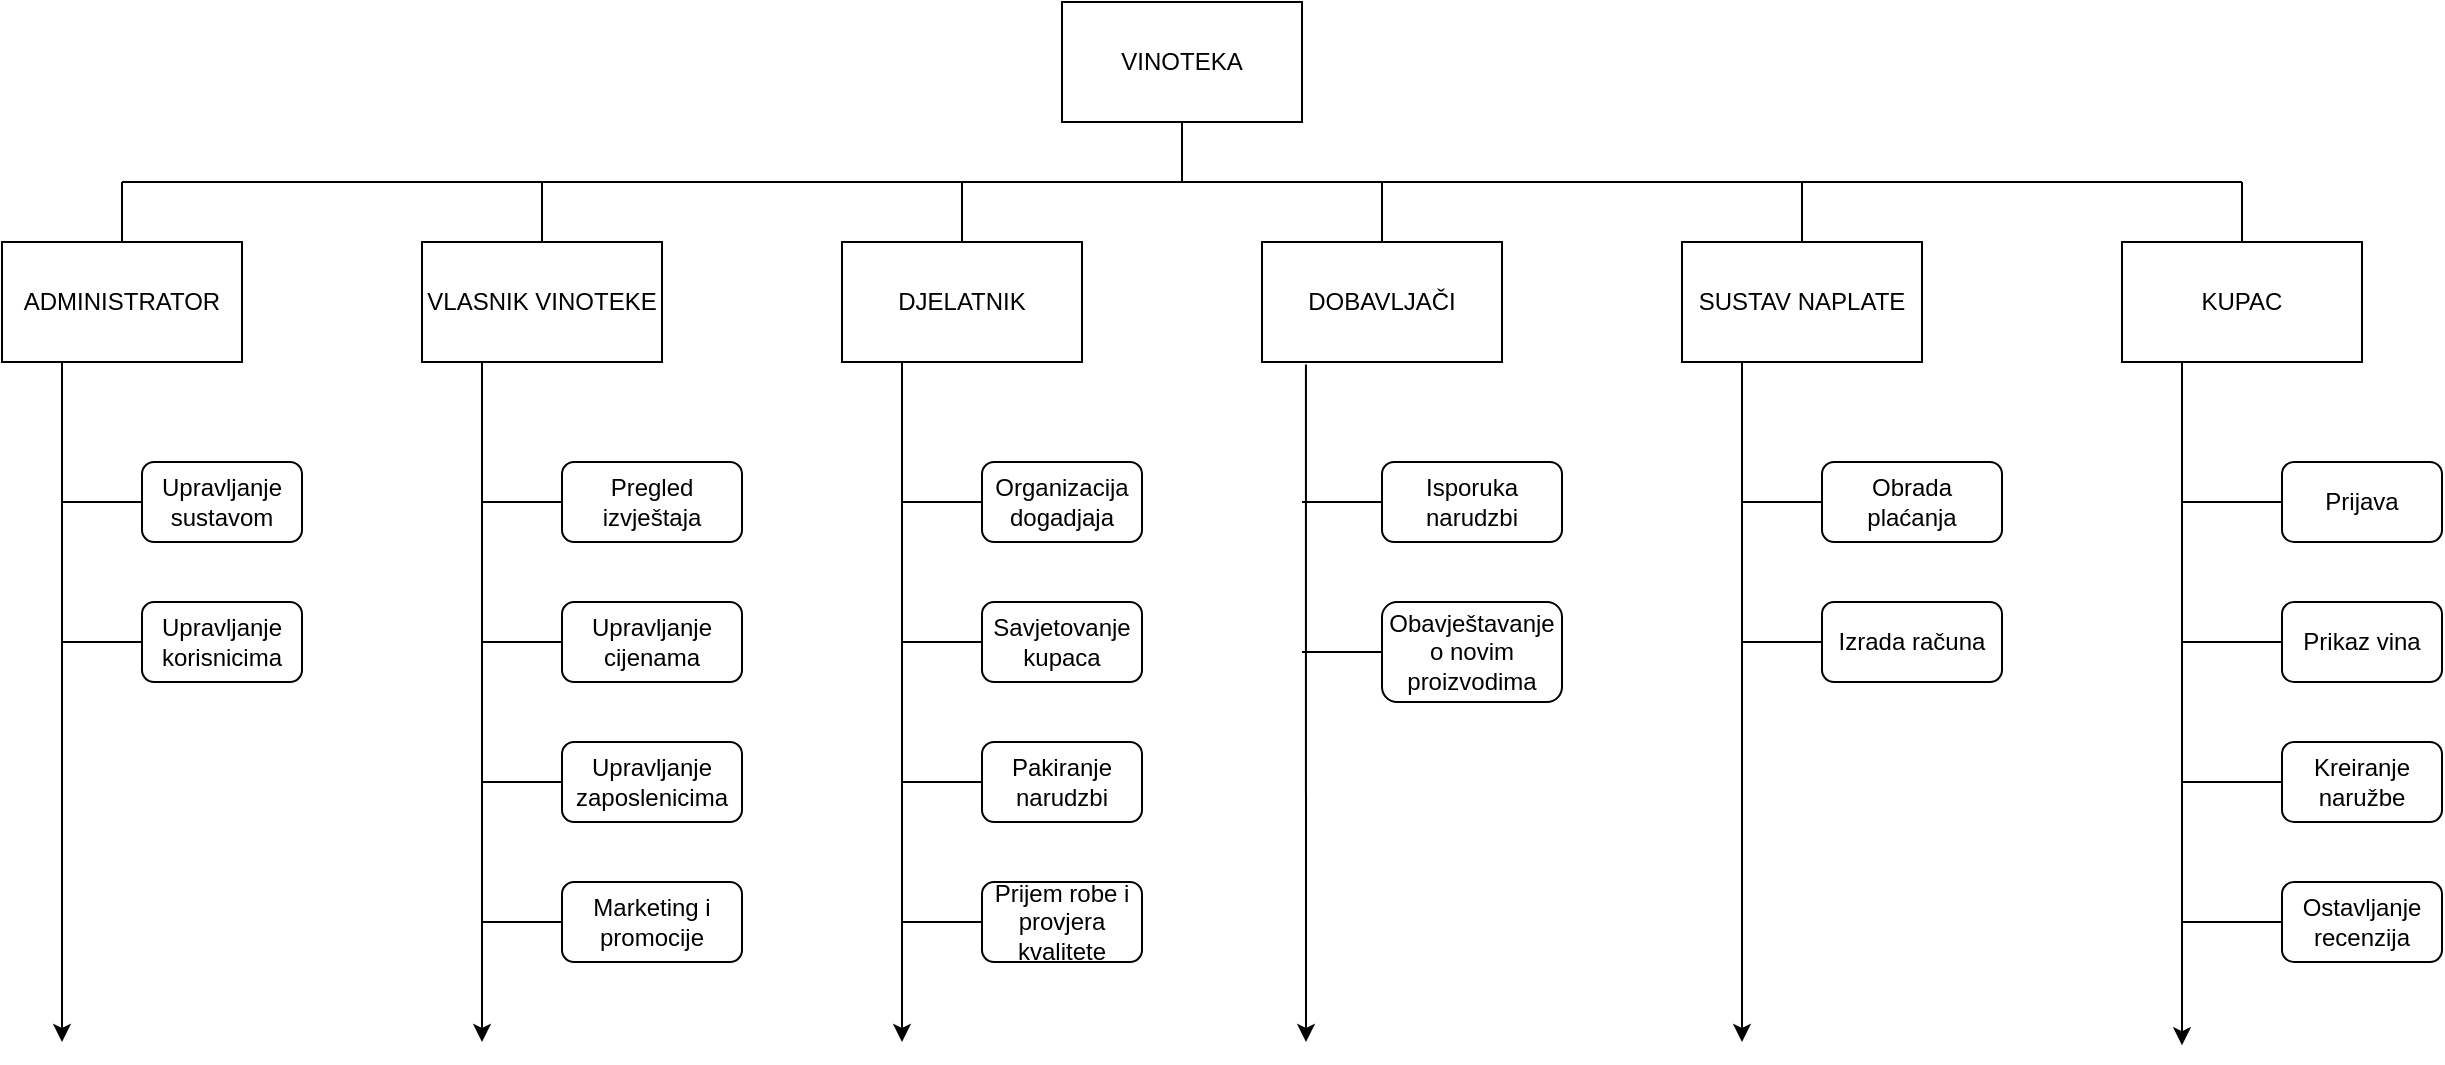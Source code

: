 <mxfile version="27.0.9">
  <diagram name="Page-1" id="eWVmLL3lOaKwYkU0-vPd">
    <mxGraphModel dx="1489" dy="753" grid="1" gridSize="10" guides="1" tooltips="1" connect="1" arrows="1" fold="1" page="1" pageScale="1" pageWidth="827" pageHeight="1169" math="0" shadow="0">
      <root>
        <mxCell id="0" />
        <mxCell id="1" parent="0" />
        <mxCell id="A0G1zI7G_Fe-nSzOmdGA-1" value="VINOTEKA" style="rounded=0;whiteSpace=wrap;html=1;" vertex="1" parent="1">
          <mxGeometry x="530" width="120" height="60" as="geometry" />
        </mxCell>
        <mxCell id="A0G1zI7G_Fe-nSzOmdGA-2" value="DOBAVLJAČI" style="rounded=0;whiteSpace=wrap;html=1;" vertex="1" parent="1">
          <mxGeometry x="630" y="120" width="120" height="60" as="geometry" />
        </mxCell>
        <mxCell id="A0G1zI7G_Fe-nSzOmdGA-3" value="DJELATNIK" style="rounded=0;whiteSpace=wrap;html=1;" vertex="1" parent="1">
          <mxGeometry x="420" y="120" width="120" height="60" as="geometry" />
        </mxCell>
        <mxCell id="A0G1zI7G_Fe-nSzOmdGA-4" value="VLASNIK VINOTEKE" style="rounded=0;whiteSpace=wrap;html=1;" vertex="1" parent="1">
          <mxGeometry x="210" y="120" width="120" height="60" as="geometry" />
        </mxCell>
        <mxCell id="A0G1zI7G_Fe-nSzOmdGA-5" value="ADMINISTRATOR" style="rounded=0;whiteSpace=wrap;html=1;" vertex="1" parent="1">
          <mxGeometry y="120" width="120" height="60" as="geometry" />
        </mxCell>
        <mxCell id="A0G1zI7G_Fe-nSzOmdGA-6" value="SUSTAV NAPLATE" style="rounded=0;whiteSpace=wrap;html=1;" vertex="1" parent="1">
          <mxGeometry x="840" y="120" width="120" height="60" as="geometry" />
        </mxCell>
        <mxCell id="A0G1zI7G_Fe-nSzOmdGA-7" value="Izrada računa" style="rounded=1;whiteSpace=wrap;html=1;" vertex="1" parent="1">
          <mxGeometry x="910" y="300" width="90" height="40" as="geometry" />
        </mxCell>
        <mxCell id="A0G1zI7G_Fe-nSzOmdGA-8" value="Obrada plaćanja" style="rounded=1;whiteSpace=wrap;html=1;" vertex="1" parent="1">
          <mxGeometry x="910" y="230" width="90" height="40" as="geometry" />
        </mxCell>
        <mxCell id="A0G1zI7G_Fe-nSzOmdGA-9" value="Upravljanje cijenama" style="rounded=1;whiteSpace=wrap;html=1;" vertex="1" parent="1">
          <mxGeometry x="280" y="300" width="90" height="40" as="geometry" />
        </mxCell>
        <mxCell id="A0G1zI7G_Fe-nSzOmdGA-10" value="Marketing i promocije" style="rounded=1;whiteSpace=wrap;html=1;" vertex="1" parent="1">
          <mxGeometry x="280" y="440" width="90" height="40" as="geometry" />
        </mxCell>
        <mxCell id="A0G1zI7G_Fe-nSzOmdGA-11" value="Pregled izvještaja" style="rounded=1;whiteSpace=wrap;html=1;" vertex="1" parent="1">
          <mxGeometry x="280" y="230" width="90" height="40" as="geometry" />
        </mxCell>
        <mxCell id="A0G1zI7G_Fe-nSzOmdGA-12" value="Isporuka narudzbi" style="rounded=1;whiteSpace=wrap;html=1;" vertex="1" parent="1">
          <mxGeometry x="690" y="230" width="90" height="40" as="geometry" />
        </mxCell>
        <mxCell id="A0G1zI7G_Fe-nSzOmdGA-13" value="Organizacija dogadjaja" style="rounded=1;whiteSpace=wrap;html=1;" vertex="1" parent="1">
          <mxGeometry x="490" y="230" width="80" height="40" as="geometry" />
        </mxCell>
        <mxCell id="A0G1zI7G_Fe-nSzOmdGA-14" value="Pakiranje narudzbi" style="rounded=1;whiteSpace=wrap;html=1;" vertex="1" parent="1">
          <mxGeometry x="490" y="370" width="80" height="40" as="geometry" />
        </mxCell>
        <mxCell id="A0G1zI7G_Fe-nSzOmdGA-15" value="Upravljanje sustavom" style="rounded=1;whiteSpace=wrap;html=1;" vertex="1" parent="1">
          <mxGeometry x="70" y="230" width="80" height="40" as="geometry" />
        </mxCell>
        <mxCell id="A0G1zI7G_Fe-nSzOmdGA-16" value="Upravljanje korisnicima" style="rounded=1;whiteSpace=wrap;html=1;" vertex="1" parent="1">
          <mxGeometry x="70" y="300" width="80" height="40" as="geometry" />
        </mxCell>
        <mxCell id="A0G1zI7G_Fe-nSzOmdGA-17" value="Upravljanje zaposlenicima" style="rounded=1;whiteSpace=wrap;html=1;" vertex="1" parent="1">
          <mxGeometry x="280" y="370" width="90" height="40" as="geometry" />
        </mxCell>
        <mxCell id="A0G1zI7G_Fe-nSzOmdGA-18" value="Savjetovanje kupaca" style="rounded=1;whiteSpace=wrap;html=1;" vertex="1" parent="1">
          <mxGeometry x="490" y="300" width="80" height="40" as="geometry" />
        </mxCell>
        <mxCell id="A0G1zI7G_Fe-nSzOmdGA-19" value="Prijem robe i provjera kvalitete" style="rounded=1;whiteSpace=wrap;html=1;" vertex="1" parent="1">
          <mxGeometry x="490" y="440" width="80" height="40" as="geometry" />
        </mxCell>
        <mxCell id="A0G1zI7G_Fe-nSzOmdGA-20" value="Obavještavanje o novim proizvodima" style="rounded=1;whiteSpace=wrap;html=1;" vertex="1" parent="1">
          <mxGeometry x="690" y="300" width="90" height="50" as="geometry" />
        </mxCell>
        <mxCell id="A0G1zI7G_Fe-nSzOmdGA-21" value="" style="endArrow=none;html=1;rounded=0;" edge="1" parent="1">
          <mxGeometry width="50" height="50" relative="1" as="geometry">
            <mxPoint x="60" y="90" as="sourcePoint" />
            <mxPoint x="1120" y="90" as="targetPoint" />
          </mxGeometry>
        </mxCell>
        <mxCell id="A0G1zI7G_Fe-nSzOmdGA-22" value="" style="endArrow=none;html=1;rounded=0;entryX=0.5;entryY=0;entryDx=0;entryDy=0;" edge="1" parent="1" target="A0G1zI7G_Fe-nSzOmdGA-5">
          <mxGeometry width="50" height="50" relative="1" as="geometry">
            <mxPoint x="60" y="90" as="sourcePoint" />
            <mxPoint x="540" y="190" as="targetPoint" />
          </mxGeometry>
        </mxCell>
        <mxCell id="A0G1zI7G_Fe-nSzOmdGA-23" value="" style="endArrow=none;html=1;rounded=0;exitX=0.5;exitY=0;exitDx=0;exitDy=0;" edge="1" parent="1" source="A0G1zI7G_Fe-nSzOmdGA-4">
          <mxGeometry width="50" height="50" relative="1" as="geometry">
            <mxPoint x="490" y="240" as="sourcePoint" />
            <mxPoint x="270" y="90" as="targetPoint" />
          </mxGeometry>
        </mxCell>
        <mxCell id="A0G1zI7G_Fe-nSzOmdGA-24" value="" style="endArrow=none;html=1;rounded=0;exitX=0.5;exitY=0;exitDx=0;exitDy=0;" edge="1" parent="1" source="A0G1zI7G_Fe-nSzOmdGA-3">
          <mxGeometry width="50" height="50" relative="1" as="geometry">
            <mxPoint x="490" y="240" as="sourcePoint" />
            <mxPoint x="480" y="90" as="targetPoint" />
          </mxGeometry>
        </mxCell>
        <mxCell id="A0G1zI7G_Fe-nSzOmdGA-25" value="" style="endArrow=none;html=1;rounded=0;exitX=0.5;exitY=0;exitDx=0;exitDy=0;" edge="1" parent="1" source="A0G1zI7G_Fe-nSzOmdGA-2">
          <mxGeometry width="50" height="50" relative="1" as="geometry">
            <mxPoint x="490" y="240" as="sourcePoint" />
            <mxPoint x="690" y="90" as="targetPoint" />
          </mxGeometry>
        </mxCell>
        <mxCell id="A0G1zI7G_Fe-nSzOmdGA-26" value="" style="endArrow=none;html=1;rounded=0;exitX=0.5;exitY=0;exitDx=0;exitDy=0;" edge="1" parent="1" source="A0G1zI7G_Fe-nSzOmdGA-6">
          <mxGeometry width="50" height="50" relative="1" as="geometry">
            <mxPoint x="490" y="240" as="sourcePoint" />
            <mxPoint x="900" y="90" as="targetPoint" />
          </mxGeometry>
        </mxCell>
        <mxCell id="A0G1zI7G_Fe-nSzOmdGA-27" value="" style="endArrow=classic;html=1;rounded=0;exitX=0.25;exitY=1;exitDx=0;exitDy=0;" edge="1" parent="1" source="A0G1zI7G_Fe-nSzOmdGA-5">
          <mxGeometry width="50" height="50" relative="1" as="geometry">
            <mxPoint x="490" y="240" as="sourcePoint" />
            <mxPoint x="30" y="520" as="targetPoint" />
          </mxGeometry>
        </mxCell>
        <mxCell id="A0G1zI7G_Fe-nSzOmdGA-28" value="" style="endArrow=classic;html=1;rounded=0;exitX=0.25;exitY=1;exitDx=0;exitDy=0;" edge="1" parent="1" source="A0G1zI7G_Fe-nSzOmdGA-4">
          <mxGeometry width="50" height="50" relative="1" as="geometry">
            <mxPoint x="490" y="440" as="sourcePoint" />
            <mxPoint x="240" y="520" as="targetPoint" />
            <Array as="points">
              <mxPoint x="240" y="340" />
            </Array>
          </mxGeometry>
        </mxCell>
        <mxCell id="A0G1zI7G_Fe-nSzOmdGA-29" value="" style="endArrow=classic;html=1;rounded=0;exitX=0.25;exitY=1;exitDx=0;exitDy=0;" edge="1" parent="1" source="A0G1zI7G_Fe-nSzOmdGA-3">
          <mxGeometry width="50" height="50" relative="1" as="geometry">
            <mxPoint x="490" y="370" as="sourcePoint" />
            <mxPoint x="450" y="520" as="targetPoint" />
          </mxGeometry>
        </mxCell>
        <mxCell id="A0G1zI7G_Fe-nSzOmdGA-30" value="" style="endArrow=classic;html=1;rounded=0;exitX=0.183;exitY=1.02;exitDx=0;exitDy=0;exitPerimeter=0;" edge="1" parent="1" source="A0G1zI7G_Fe-nSzOmdGA-2">
          <mxGeometry width="50" height="50" relative="1" as="geometry">
            <mxPoint x="490" y="370" as="sourcePoint" />
            <mxPoint x="652" y="520" as="targetPoint" />
          </mxGeometry>
        </mxCell>
        <mxCell id="A0G1zI7G_Fe-nSzOmdGA-31" value="" style="endArrow=classic;html=1;rounded=0;exitX=0.25;exitY=1;exitDx=0;exitDy=0;" edge="1" parent="1" source="A0G1zI7G_Fe-nSzOmdGA-6">
          <mxGeometry width="50" height="50" relative="1" as="geometry">
            <mxPoint x="490" y="370" as="sourcePoint" />
            <mxPoint x="870" y="520" as="targetPoint" />
          </mxGeometry>
        </mxCell>
        <mxCell id="A0G1zI7G_Fe-nSzOmdGA-32" value="" style="endArrow=none;html=1;rounded=0;exitX=0;exitY=0.5;exitDx=0;exitDy=0;" edge="1" parent="1" source="A0G1zI7G_Fe-nSzOmdGA-15">
          <mxGeometry width="50" height="50" relative="1" as="geometry">
            <mxPoint x="490" y="330" as="sourcePoint" />
            <mxPoint x="30" y="250" as="targetPoint" />
          </mxGeometry>
        </mxCell>
        <mxCell id="A0G1zI7G_Fe-nSzOmdGA-33" value="" style="endArrow=none;html=1;rounded=0;exitX=0;exitY=0.5;exitDx=0;exitDy=0;" edge="1" parent="1" source="A0G1zI7G_Fe-nSzOmdGA-16">
          <mxGeometry width="50" height="50" relative="1" as="geometry">
            <mxPoint x="490" y="330" as="sourcePoint" />
            <mxPoint x="30" y="320" as="targetPoint" />
          </mxGeometry>
        </mxCell>
        <mxCell id="A0G1zI7G_Fe-nSzOmdGA-34" value="" style="endArrow=none;html=1;rounded=0;exitX=0;exitY=0.5;exitDx=0;exitDy=0;" edge="1" parent="1" source="A0G1zI7G_Fe-nSzOmdGA-11">
          <mxGeometry width="50" height="50" relative="1" as="geometry">
            <mxPoint x="490" y="330" as="sourcePoint" />
            <mxPoint x="240" y="250" as="targetPoint" />
          </mxGeometry>
        </mxCell>
        <mxCell id="A0G1zI7G_Fe-nSzOmdGA-35" value="" style="endArrow=none;html=1;rounded=0;exitX=0;exitY=0.5;exitDx=0;exitDy=0;" edge="1" parent="1" source="A0G1zI7G_Fe-nSzOmdGA-9">
          <mxGeometry width="50" height="50" relative="1" as="geometry">
            <mxPoint x="490" y="330" as="sourcePoint" />
            <mxPoint x="240" y="320" as="targetPoint" />
          </mxGeometry>
        </mxCell>
        <mxCell id="A0G1zI7G_Fe-nSzOmdGA-36" value="" style="endArrow=none;html=1;rounded=0;exitX=0;exitY=0.5;exitDx=0;exitDy=0;" edge="1" parent="1" source="A0G1zI7G_Fe-nSzOmdGA-17">
          <mxGeometry width="50" height="50" relative="1" as="geometry">
            <mxPoint x="490" y="330" as="sourcePoint" />
            <mxPoint x="240" y="390" as="targetPoint" />
          </mxGeometry>
        </mxCell>
        <mxCell id="A0G1zI7G_Fe-nSzOmdGA-37" value="" style="endArrow=none;html=1;rounded=0;exitX=0;exitY=0.5;exitDx=0;exitDy=0;" edge="1" parent="1" source="A0G1zI7G_Fe-nSzOmdGA-10">
          <mxGeometry width="50" height="50" relative="1" as="geometry">
            <mxPoint x="490" y="330" as="sourcePoint" />
            <mxPoint x="240" y="460" as="targetPoint" />
          </mxGeometry>
        </mxCell>
        <mxCell id="A0G1zI7G_Fe-nSzOmdGA-38" value="" style="endArrow=none;html=1;rounded=0;exitX=0;exitY=0.5;exitDx=0;exitDy=0;" edge="1" parent="1" source="A0G1zI7G_Fe-nSzOmdGA-13">
          <mxGeometry width="50" height="50" relative="1" as="geometry">
            <mxPoint x="490" y="330" as="sourcePoint" />
            <mxPoint x="450" y="250" as="targetPoint" />
          </mxGeometry>
        </mxCell>
        <mxCell id="A0G1zI7G_Fe-nSzOmdGA-39" value="" style="endArrow=none;html=1;rounded=0;exitX=0;exitY=0.5;exitDx=0;exitDy=0;" edge="1" parent="1" source="A0G1zI7G_Fe-nSzOmdGA-18">
          <mxGeometry width="50" height="50" relative="1" as="geometry">
            <mxPoint x="490" y="330" as="sourcePoint" />
            <mxPoint x="450" y="320" as="targetPoint" />
          </mxGeometry>
        </mxCell>
        <mxCell id="A0G1zI7G_Fe-nSzOmdGA-40" value="" style="endArrow=none;html=1;rounded=0;exitX=0;exitY=0.5;exitDx=0;exitDy=0;" edge="1" parent="1" source="A0G1zI7G_Fe-nSzOmdGA-14">
          <mxGeometry width="50" height="50" relative="1" as="geometry">
            <mxPoint x="490" y="330" as="sourcePoint" />
            <mxPoint x="450" y="390" as="targetPoint" />
          </mxGeometry>
        </mxCell>
        <mxCell id="A0G1zI7G_Fe-nSzOmdGA-41" value="" style="endArrow=none;html=1;rounded=0;exitX=0;exitY=0.5;exitDx=0;exitDy=0;" edge="1" parent="1" source="A0G1zI7G_Fe-nSzOmdGA-19">
          <mxGeometry width="50" height="50" relative="1" as="geometry">
            <mxPoint x="490" y="330" as="sourcePoint" />
            <mxPoint x="450" y="460" as="targetPoint" />
          </mxGeometry>
        </mxCell>
        <mxCell id="A0G1zI7G_Fe-nSzOmdGA-42" value="" style="endArrow=none;html=1;rounded=0;exitX=0;exitY=0.5;exitDx=0;exitDy=0;" edge="1" parent="1" source="A0G1zI7G_Fe-nSzOmdGA-12">
          <mxGeometry width="50" height="50" relative="1" as="geometry">
            <mxPoint x="490" y="330" as="sourcePoint" />
            <mxPoint x="650" y="250" as="targetPoint" />
          </mxGeometry>
        </mxCell>
        <mxCell id="A0G1zI7G_Fe-nSzOmdGA-43" value="" style="endArrow=none;html=1;rounded=0;exitX=0;exitY=0.5;exitDx=0;exitDy=0;" edge="1" parent="1" source="A0G1zI7G_Fe-nSzOmdGA-20">
          <mxGeometry width="50" height="50" relative="1" as="geometry">
            <mxPoint x="490" y="330" as="sourcePoint" />
            <mxPoint x="650" y="325" as="targetPoint" />
          </mxGeometry>
        </mxCell>
        <mxCell id="A0G1zI7G_Fe-nSzOmdGA-44" value="" style="endArrow=none;html=1;rounded=0;exitX=0;exitY=0.5;exitDx=0;exitDy=0;" edge="1" parent="1" source="A0G1zI7G_Fe-nSzOmdGA-8">
          <mxGeometry width="50" height="50" relative="1" as="geometry">
            <mxPoint x="490" y="330" as="sourcePoint" />
            <mxPoint x="870" y="250" as="targetPoint" />
          </mxGeometry>
        </mxCell>
        <mxCell id="A0G1zI7G_Fe-nSzOmdGA-45" value="" style="endArrow=none;html=1;rounded=0;exitX=0;exitY=0.5;exitDx=0;exitDy=0;" edge="1" parent="1" source="A0G1zI7G_Fe-nSzOmdGA-7">
          <mxGeometry width="50" height="50" relative="1" as="geometry">
            <mxPoint x="490" y="330" as="sourcePoint" />
            <mxPoint x="870" y="320" as="targetPoint" />
          </mxGeometry>
        </mxCell>
        <mxCell id="A0G1zI7G_Fe-nSzOmdGA-46" value="KUPAC" style="rounded=0;whiteSpace=wrap;html=1;" vertex="1" parent="1">
          <mxGeometry x="1060" y="120" width="120" height="60" as="geometry" />
        </mxCell>
        <mxCell id="A0G1zI7G_Fe-nSzOmdGA-47" value="" style="endArrow=none;html=1;rounded=0;entryX=0.5;entryY=0;entryDx=0;entryDy=0;" edge="1" parent="1" target="A0G1zI7G_Fe-nSzOmdGA-46">
          <mxGeometry width="50" height="50" relative="1" as="geometry">
            <mxPoint x="1120" y="90" as="sourcePoint" />
            <mxPoint x="950" y="250" as="targetPoint" />
          </mxGeometry>
        </mxCell>
        <mxCell id="A0G1zI7G_Fe-nSzOmdGA-48" value="" style="endArrow=classic;html=1;rounded=0;exitX=0.25;exitY=1;exitDx=0;exitDy=0;" edge="1" parent="1" source="A0G1zI7G_Fe-nSzOmdGA-46">
          <mxGeometry width="50" height="50" relative="1" as="geometry">
            <mxPoint x="900" y="300" as="sourcePoint" />
            <mxPoint x="1090" y="521.6" as="targetPoint" />
          </mxGeometry>
        </mxCell>
        <mxCell id="A0G1zI7G_Fe-nSzOmdGA-49" value="Prijava" style="rounded=1;whiteSpace=wrap;html=1;" vertex="1" parent="1">
          <mxGeometry x="1140" y="230" width="80" height="40" as="geometry" />
        </mxCell>
        <mxCell id="A0G1zI7G_Fe-nSzOmdGA-50" value="Prikaz vina" style="rounded=1;whiteSpace=wrap;html=1;" vertex="1" parent="1">
          <mxGeometry x="1140" y="300" width="80" height="40" as="geometry" />
        </mxCell>
        <mxCell id="A0G1zI7G_Fe-nSzOmdGA-52" value="Kreiranje naružbe" style="rounded=1;whiteSpace=wrap;html=1;" vertex="1" parent="1">
          <mxGeometry x="1140" y="370" width="80" height="40" as="geometry" />
        </mxCell>
        <mxCell id="A0G1zI7G_Fe-nSzOmdGA-53" value="Ostavljanje recenzija" style="rounded=1;whiteSpace=wrap;html=1;" vertex="1" parent="1">
          <mxGeometry x="1140" y="440" width="80" height="40" as="geometry" />
        </mxCell>
        <mxCell id="A0G1zI7G_Fe-nSzOmdGA-54" value="" style="endArrow=none;html=1;rounded=0;entryX=0;entryY=0.5;entryDx=0;entryDy=0;" edge="1" parent="1" target="A0G1zI7G_Fe-nSzOmdGA-49">
          <mxGeometry width="50" height="50" relative="1" as="geometry">
            <mxPoint x="1090" y="250" as="sourcePoint" />
            <mxPoint x="950" y="340" as="targetPoint" />
          </mxGeometry>
        </mxCell>
        <mxCell id="A0G1zI7G_Fe-nSzOmdGA-56" value="" style="endArrow=none;html=1;rounded=0;entryX=0;entryY=0.5;entryDx=0;entryDy=0;" edge="1" parent="1" target="A0G1zI7G_Fe-nSzOmdGA-50">
          <mxGeometry width="50" height="50" relative="1" as="geometry">
            <mxPoint x="1090" y="320" as="sourcePoint" />
            <mxPoint x="950" y="340" as="targetPoint" />
          </mxGeometry>
        </mxCell>
        <mxCell id="A0G1zI7G_Fe-nSzOmdGA-57" value="" style="endArrow=none;html=1;rounded=0;entryX=0;entryY=0.5;entryDx=0;entryDy=0;" edge="1" parent="1" target="A0G1zI7G_Fe-nSzOmdGA-52">
          <mxGeometry width="50" height="50" relative="1" as="geometry">
            <mxPoint x="1090" y="390" as="sourcePoint" />
            <mxPoint x="950" y="340" as="targetPoint" />
          </mxGeometry>
        </mxCell>
        <mxCell id="A0G1zI7G_Fe-nSzOmdGA-58" value="" style="endArrow=none;html=1;rounded=0;entryX=0;entryY=0.5;entryDx=0;entryDy=0;" edge="1" parent="1" target="A0G1zI7G_Fe-nSzOmdGA-53">
          <mxGeometry width="50" height="50" relative="1" as="geometry">
            <mxPoint x="1090" y="460" as="sourcePoint" />
            <mxPoint x="950" y="340" as="targetPoint" />
          </mxGeometry>
        </mxCell>
        <mxCell id="A0G1zI7G_Fe-nSzOmdGA-59" value="" style="endArrow=none;html=1;rounded=0;exitX=0.5;exitY=1;exitDx=0;exitDy=0;" edge="1" parent="1" source="A0G1zI7G_Fe-nSzOmdGA-1">
          <mxGeometry width="50" height="50" relative="1" as="geometry">
            <mxPoint x="630" y="380" as="sourcePoint" />
            <mxPoint x="590" y="90" as="targetPoint" />
          </mxGeometry>
        </mxCell>
      </root>
    </mxGraphModel>
  </diagram>
</mxfile>
